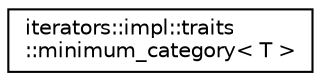 digraph "Graphical Class Hierarchy"
{
 // INTERACTIVE_SVG=YES
 // LATEX_PDF_SIZE
  edge [fontname="Helvetica",fontsize="10",labelfontname="Helvetica",labelfontsize="10"];
  node [fontname="Helvetica",fontsize="10",shape=record];
  rankdir="LR";
  Node0 [label="iterators::impl::traits\l::minimum_category\< T \>",height=0.2,width=0.4,color="black", fillcolor="white", style="filled",URL="$structiterators_1_1impl_1_1traits_1_1minimum__category.html",tooltip=" "];
}
